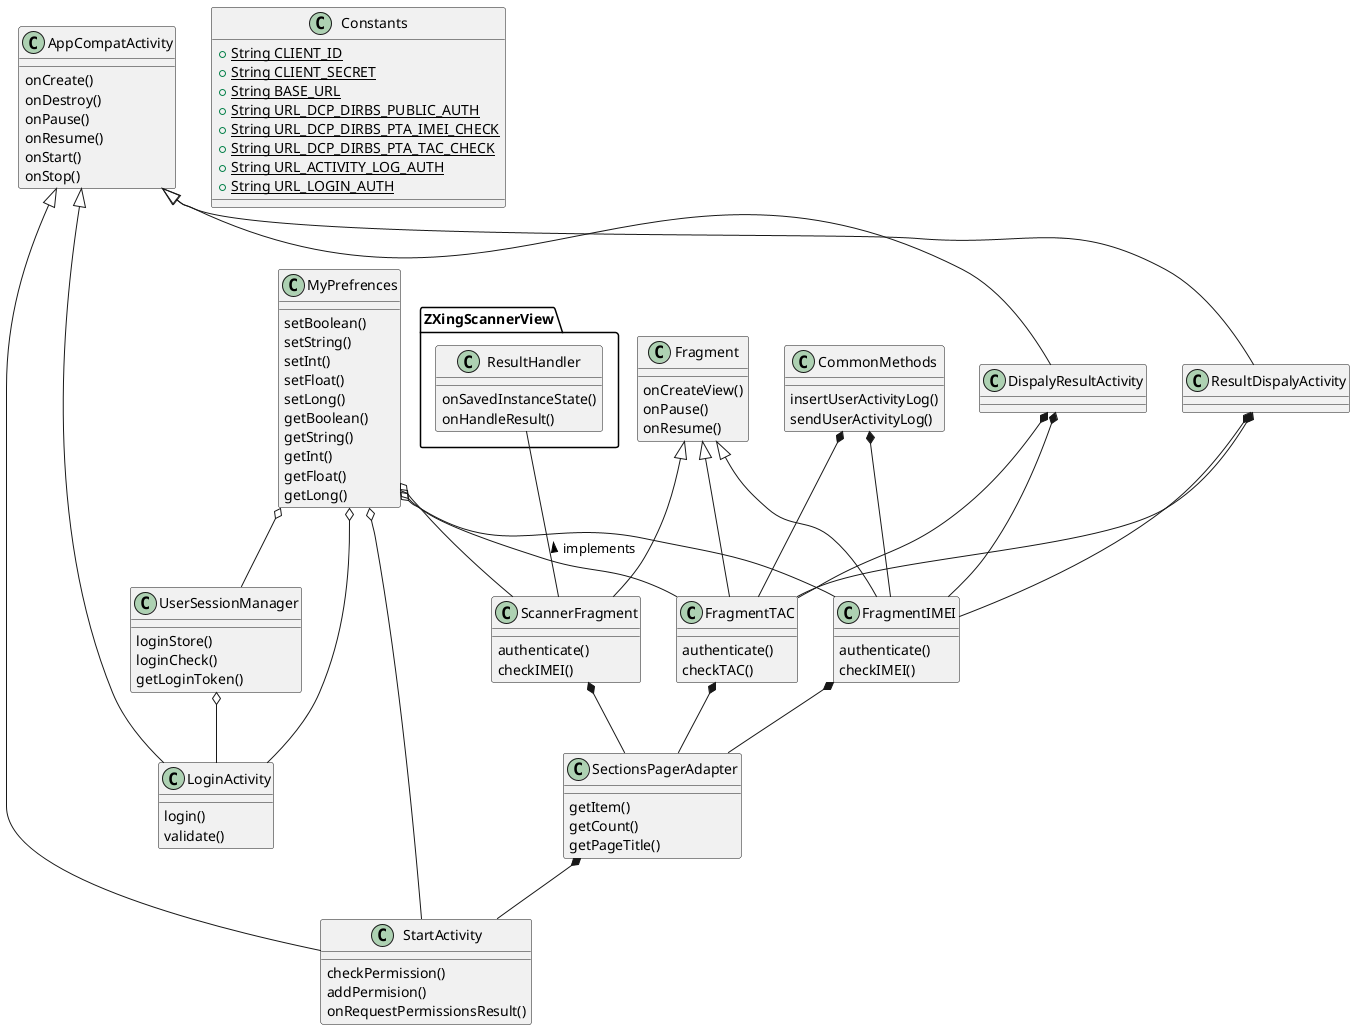 @startuml

AppCompatActivity <|-- LoginActivity
AppCompatActivity <|-- StartActivity
AppCompatActivity <|-- DispalyResultActivity
AppCompatActivity <|-- ResultDispalyActivity
Fragment <|-- FragmentIMEI
Fragment <|-- FragmentTAC
Fragment <|-- ScannerFragment
MyPrefrences o-- LoginActivity
MyPrefrences o-- UserSessionManager
UserSessionManager o-- LoginActivity
SectionsPagerAdapter *-- StartActivity
FragmentTAC *-- SectionsPagerAdapter
FragmentIMEI *-- SectionsPagerAdapter
ScannerFragment *-- SectionsPagerAdapter
CommonMethods *-- FragmentTAC
CommonMethods *-- FragmentIMEI
DispalyResultActivity *-- FragmentTAC
DispalyResultActivity *-- FragmentIMEI
ResultDispalyActivity *-- FragmentTAC
ResultDispalyActivity *-- FragmentIMEI
ZXingScannerView.ResultHandler -- ScannerFragment : < implements

MyPrefrences o-- FragmentIMEI
MyPrefrences o-- FragmentTAC
MyPrefrences o-- StartActivity
MyPrefrences o-- ScannerFragment

class ZXingScannerView.ResultHandler{
onSavedInstanceState()
onHandleResult()
}

class MyPrefrences{
setBoolean()
setString()
setInt()
setFloat()
setLong()
getBoolean()
getString()
getInt()
getFloat()
getLong()
}

class AppCompatActivity{
onCreate()
onDestroy()
onPause()
onResume()
onStart()
onStop()
}

class Fragment{
onCreateView()
onPause()
onResume()
}

class LoginActivity {
login()
validate()
}

class SectionsPagerAdapter{
getItem()
getCount()
getPageTitle()
}
class StartActivity{
checkPermission()
addPermision()
onRequestPermissionsResult()
}


class FragmentTAC{
authenticate()
checkTAC()
}
class FragmentIMEI{
authenticate()
checkIMEI()
}
class ScannerFragment{
authenticate()
checkIMEI()
}
class CommonMethods{
insertUserActivityLog()
sendUserActivityLog()
}
class Constants{
+{static} String CLIENT_ID
+{static} String CLIENT_SECRET
+{static} String BASE_URL
+{static} String URL_DCP_DIRBS_PUBLIC_AUTH
+{static} String URL_DCP_DIRBS_PTA_IMEI_CHECK
+{static} String URL_DCP_DIRBS_PTA_TAC_CHECK
+{static} String URL_ACTIVITY_LOG_AUTH
+{static} String URL_LOGIN_AUTH

}
class UserSessionManager{
loginStore()
loginCheck()
getLoginToken()
}



@enduml